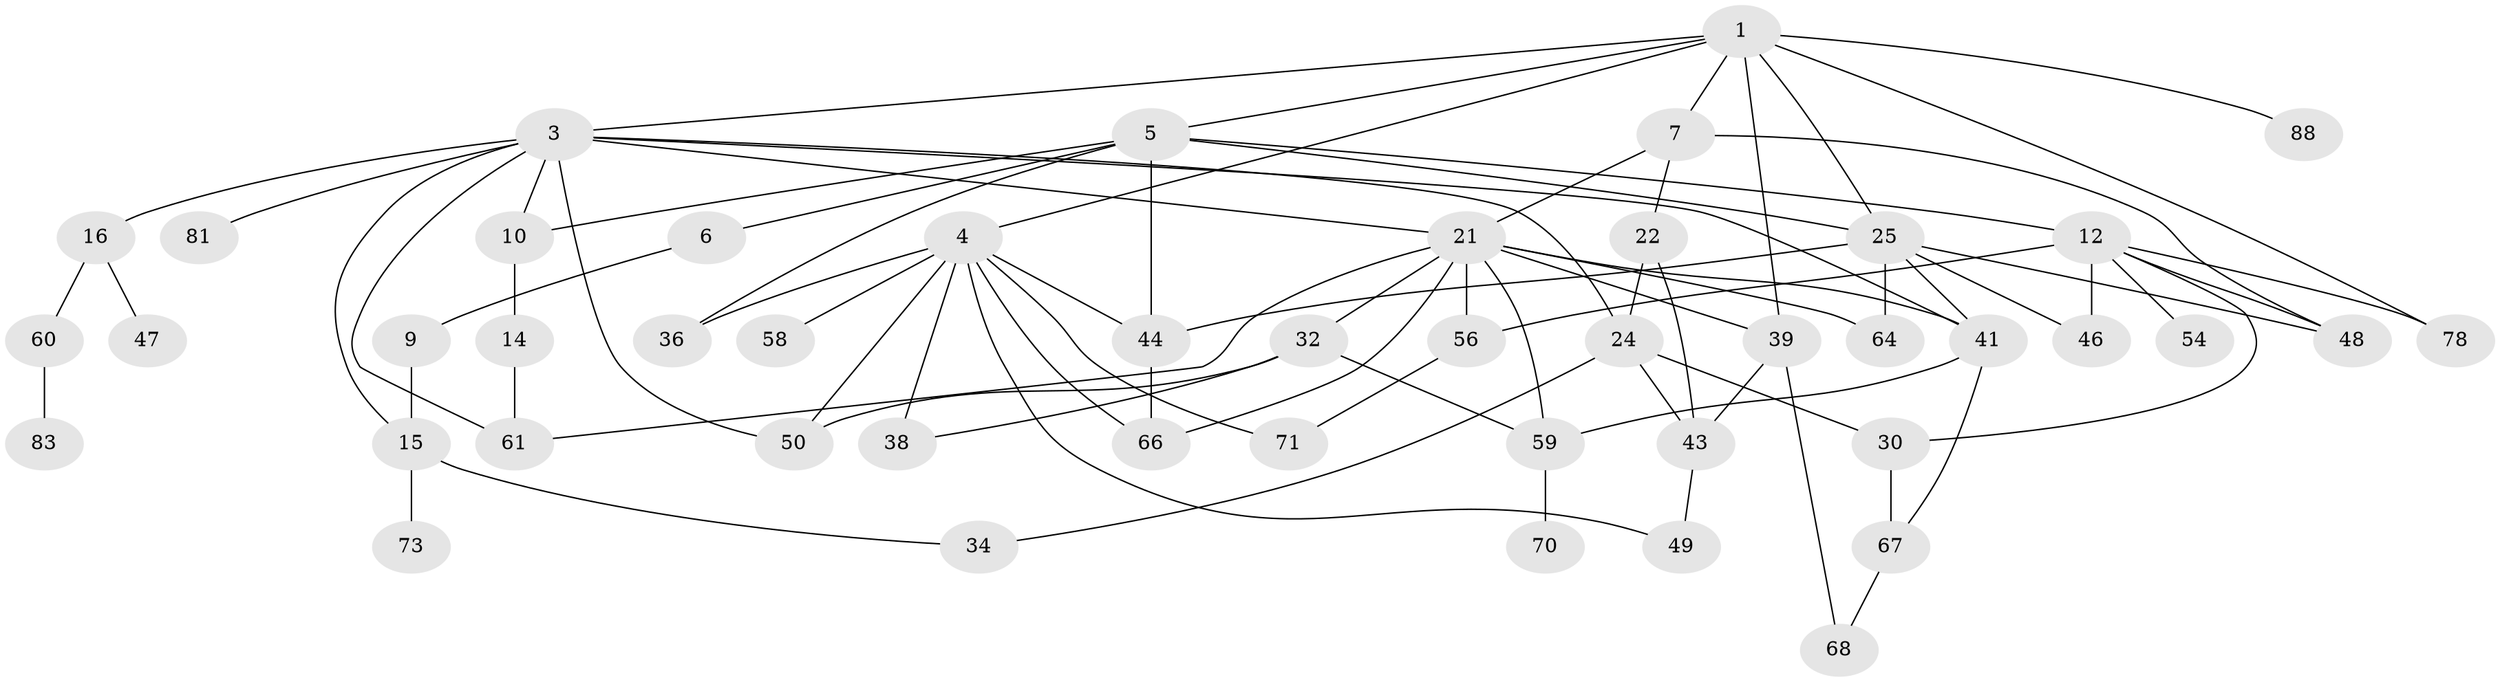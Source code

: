 // original degree distribution, {5: 0.07446808510638298, 6: 0.031914893617021274, 2: 0.3404255319148936, 4: 0.13829787234042554, 3: 0.2765957446808511, 1: 0.13829787234042554}
// Generated by graph-tools (version 1.1) at 2025/13/03/09/25 04:13:39]
// undirected, 47 vertices, 80 edges
graph export_dot {
graph [start="1"]
  node [color=gray90,style=filled];
  1 [super="+2"];
  3 [super="+19+13+11"];
  4 [super="+18+40+33+62+23"];
  5 [super="+8"];
  6;
  7 [super="+27"];
  9 [super="+42"];
  10;
  12 [super="+17"];
  14;
  15;
  16;
  21 [super="+31+76"];
  22 [super="+80"];
  24 [super="+84"];
  25 [super="+26+37+28"];
  30 [super="+57"];
  32;
  34 [super="+72"];
  36 [super="+55"];
  38;
  39 [super="+82"];
  41 [super="+52+77"];
  43;
  44 [super="+86"];
  46;
  47 [super="+87"];
  48 [super="+74"];
  49 [super="+85"];
  50 [super="+51"];
  54;
  56 [super="+65"];
  58;
  59 [super="+63"];
  60;
  61;
  64;
  66 [super="+69"];
  67 [super="+75"];
  68;
  70;
  71;
  73;
  78;
  81;
  83;
  88;
  1 -- 3;
  1 -- 7;
  1 -- 25;
  1 -- 39;
  1 -- 4;
  1 -- 5;
  1 -- 88;
  1 -- 78;
  3 -- 16;
  3 -- 15;
  3 -- 41;
  3 -- 50;
  3 -- 81;
  3 -- 10;
  3 -- 61;
  3 -- 24;
  3 -- 21;
  4 -- 49;
  4 -- 36;
  4 -- 44;
  4 -- 50;
  4 -- 58;
  4 -- 71;
  4 -- 66;
  4 -- 38;
  5 -- 6;
  5 -- 10;
  5 -- 12;
  5 -- 44;
  5 -- 25;
  5 -- 36;
  6 -- 9;
  7 -- 22;
  7 -- 48;
  7 -- 21;
  9 -- 15;
  10 -- 14;
  12 -- 48;
  12 -- 54;
  12 -- 30;
  12 -- 46;
  12 -- 56 [weight=2];
  12 -- 78;
  14 -- 61;
  15 -- 34;
  15 -- 73;
  16 -- 47;
  16 -- 60;
  21 -- 32;
  21 -- 59;
  21 -- 64;
  21 -- 66;
  21 -- 39;
  21 -- 56 [weight=2];
  21 -- 61;
  21 -- 41;
  22 -- 43;
  22 -- 24;
  24 -- 30;
  24 -- 34;
  24 -- 43;
  25 -- 48;
  25 -- 64;
  25 -- 44;
  25 -- 46;
  25 -- 41;
  30 -- 67;
  32 -- 38;
  32 -- 59;
  32 -- 50;
  39 -- 43;
  39 -- 68;
  41 -- 59;
  41 -- 67;
  43 -- 49;
  44 -- 66;
  56 -- 71;
  59 -- 70;
  60 -- 83;
  67 -- 68;
}
